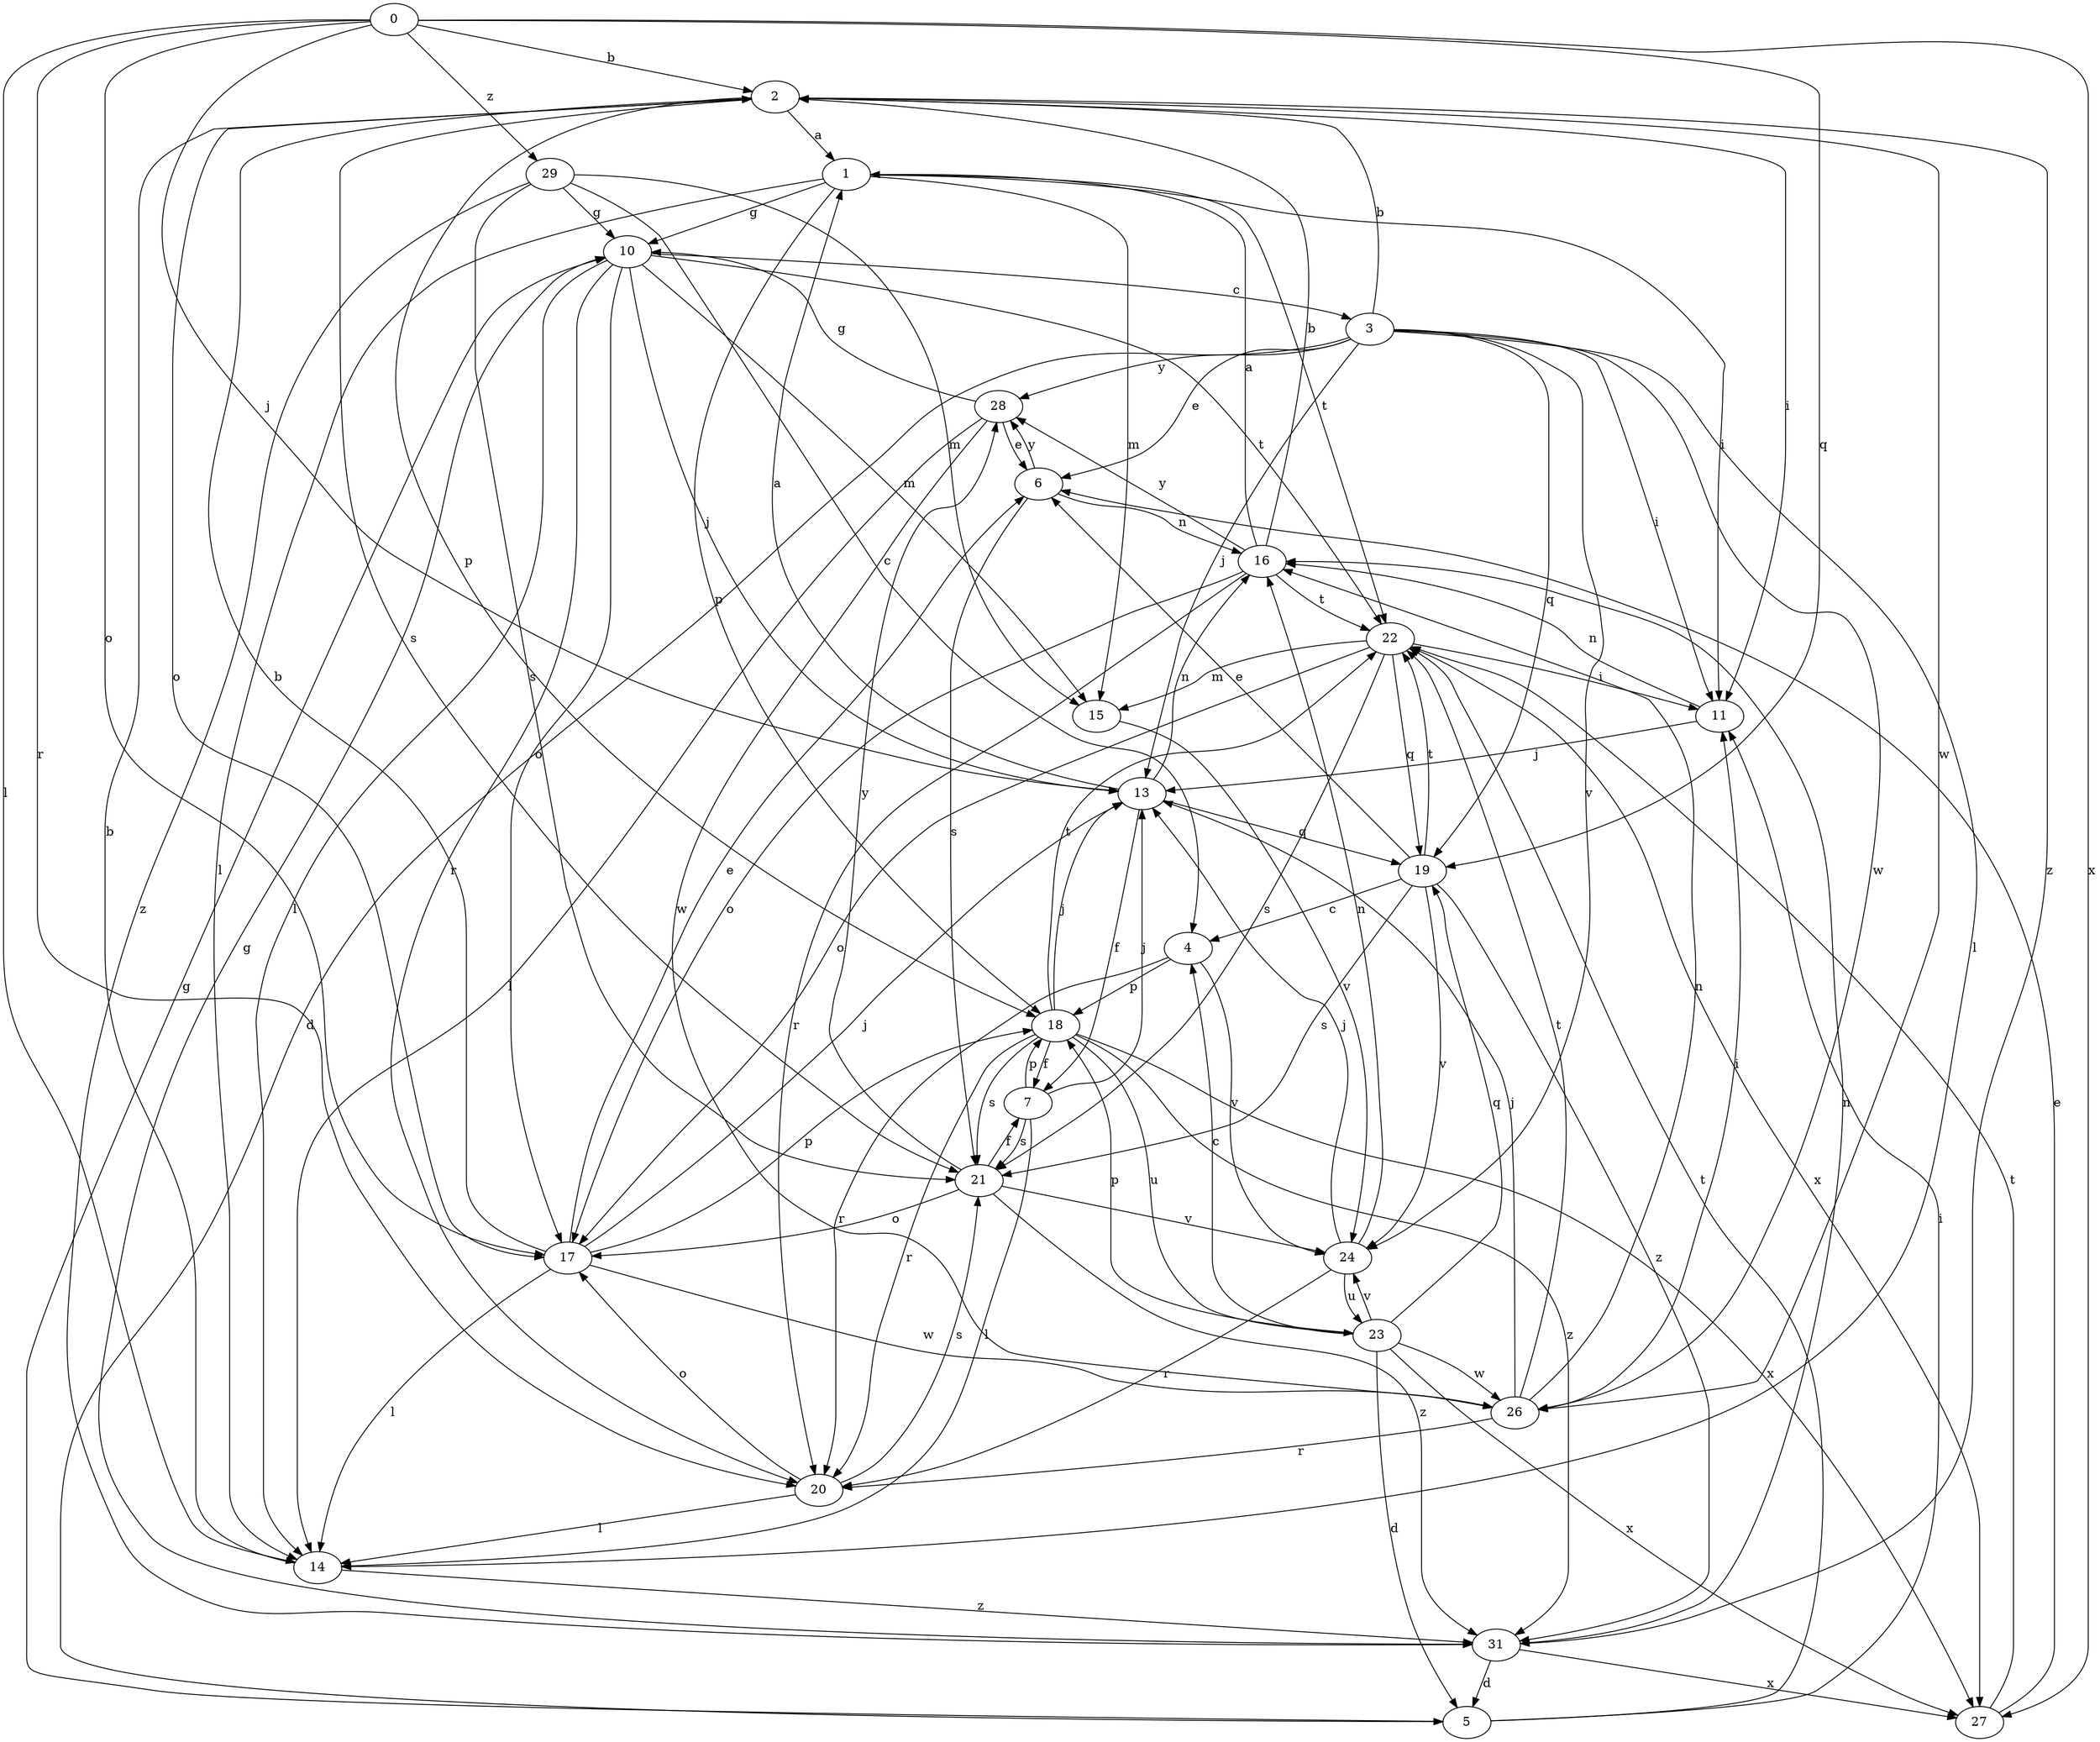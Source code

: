 strict digraph  {
0;
1;
2;
3;
4;
5;
6;
7;
10;
11;
13;
14;
15;
16;
17;
18;
19;
20;
21;
22;
23;
24;
26;
27;
28;
29;
31;
0 -> 2  [label=b];
0 -> 13  [label=j];
0 -> 14  [label=l];
0 -> 17  [label=o];
0 -> 19  [label=q];
0 -> 20  [label=r];
0 -> 27  [label=x];
0 -> 29  [label=z];
1 -> 10  [label=g];
1 -> 11  [label=i];
1 -> 14  [label=l];
1 -> 15  [label=m];
1 -> 18  [label=p];
1 -> 22  [label=t];
2 -> 1  [label=a];
2 -> 11  [label=i];
2 -> 17  [label=o];
2 -> 18  [label=p];
2 -> 21  [label=s];
2 -> 26  [label=w];
2 -> 31  [label=z];
3 -> 2  [label=b];
3 -> 5  [label=d];
3 -> 6  [label=e];
3 -> 11  [label=i];
3 -> 13  [label=j];
3 -> 14  [label=l];
3 -> 19  [label=q];
3 -> 24  [label=v];
3 -> 26  [label=w];
3 -> 28  [label=y];
4 -> 18  [label=p];
4 -> 20  [label=r];
4 -> 24  [label=v];
5 -> 10  [label=g];
5 -> 11  [label=i];
5 -> 22  [label=t];
6 -> 16  [label=n];
6 -> 21  [label=s];
6 -> 28  [label=y];
7 -> 13  [label=j];
7 -> 14  [label=l];
7 -> 18  [label=p];
7 -> 21  [label=s];
10 -> 3  [label=c];
10 -> 13  [label=j];
10 -> 14  [label=l];
10 -> 15  [label=m];
10 -> 17  [label=o];
10 -> 20  [label=r];
10 -> 22  [label=t];
11 -> 13  [label=j];
11 -> 16  [label=n];
13 -> 1  [label=a];
13 -> 7  [label=f];
13 -> 16  [label=n];
13 -> 19  [label=q];
14 -> 2  [label=b];
14 -> 31  [label=z];
15 -> 24  [label=v];
16 -> 1  [label=a];
16 -> 2  [label=b];
16 -> 17  [label=o];
16 -> 20  [label=r];
16 -> 22  [label=t];
16 -> 28  [label=y];
17 -> 2  [label=b];
17 -> 6  [label=e];
17 -> 13  [label=j];
17 -> 14  [label=l];
17 -> 18  [label=p];
17 -> 26  [label=w];
18 -> 7  [label=f];
18 -> 13  [label=j];
18 -> 20  [label=r];
18 -> 21  [label=s];
18 -> 22  [label=t];
18 -> 23  [label=u];
18 -> 27  [label=x];
18 -> 31  [label=z];
19 -> 4  [label=c];
19 -> 6  [label=e];
19 -> 21  [label=s];
19 -> 22  [label=t];
19 -> 24  [label=v];
19 -> 31  [label=z];
20 -> 14  [label=l];
20 -> 17  [label=o];
20 -> 21  [label=s];
21 -> 7  [label=f];
21 -> 17  [label=o];
21 -> 24  [label=v];
21 -> 28  [label=y];
21 -> 31  [label=z];
22 -> 11  [label=i];
22 -> 15  [label=m];
22 -> 17  [label=o];
22 -> 19  [label=q];
22 -> 21  [label=s];
22 -> 27  [label=x];
23 -> 4  [label=c];
23 -> 5  [label=d];
23 -> 18  [label=p];
23 -> 19  [label=q];
23 -> 24  [label=v];
23 -> 26  [label=w];
23 -> 27  [label=x];
24 -> 13  [label=j];
24 -> 16  [label=n];
24 -> 20  [label=r];
24 -> 23  [label=u];
26 -> 11  [label=i];
26 -> 13  [label=j];
26 -> 16  [label=n];
26 -> 20  [label=r];
26 -> 22  [label=t];
27 -> 6  [label=e];
27 -> 22  [label=t];
28 -> 6  [label=e];
28 -> 10  [label=g];
28 -> 14  [label=l];
28 -> 26  [label=w];
29 -> 4  [label=c];
29 -> 10  [label=g];
29 -> 15  [label=m];
29 -> 21  [label=s];
29 -> 31  [label=z];
31 -> 5  [label=d];
31 -> 10  [label=g];
31 -> 16  [label=n];
31 -> 27  [label=x];
}
